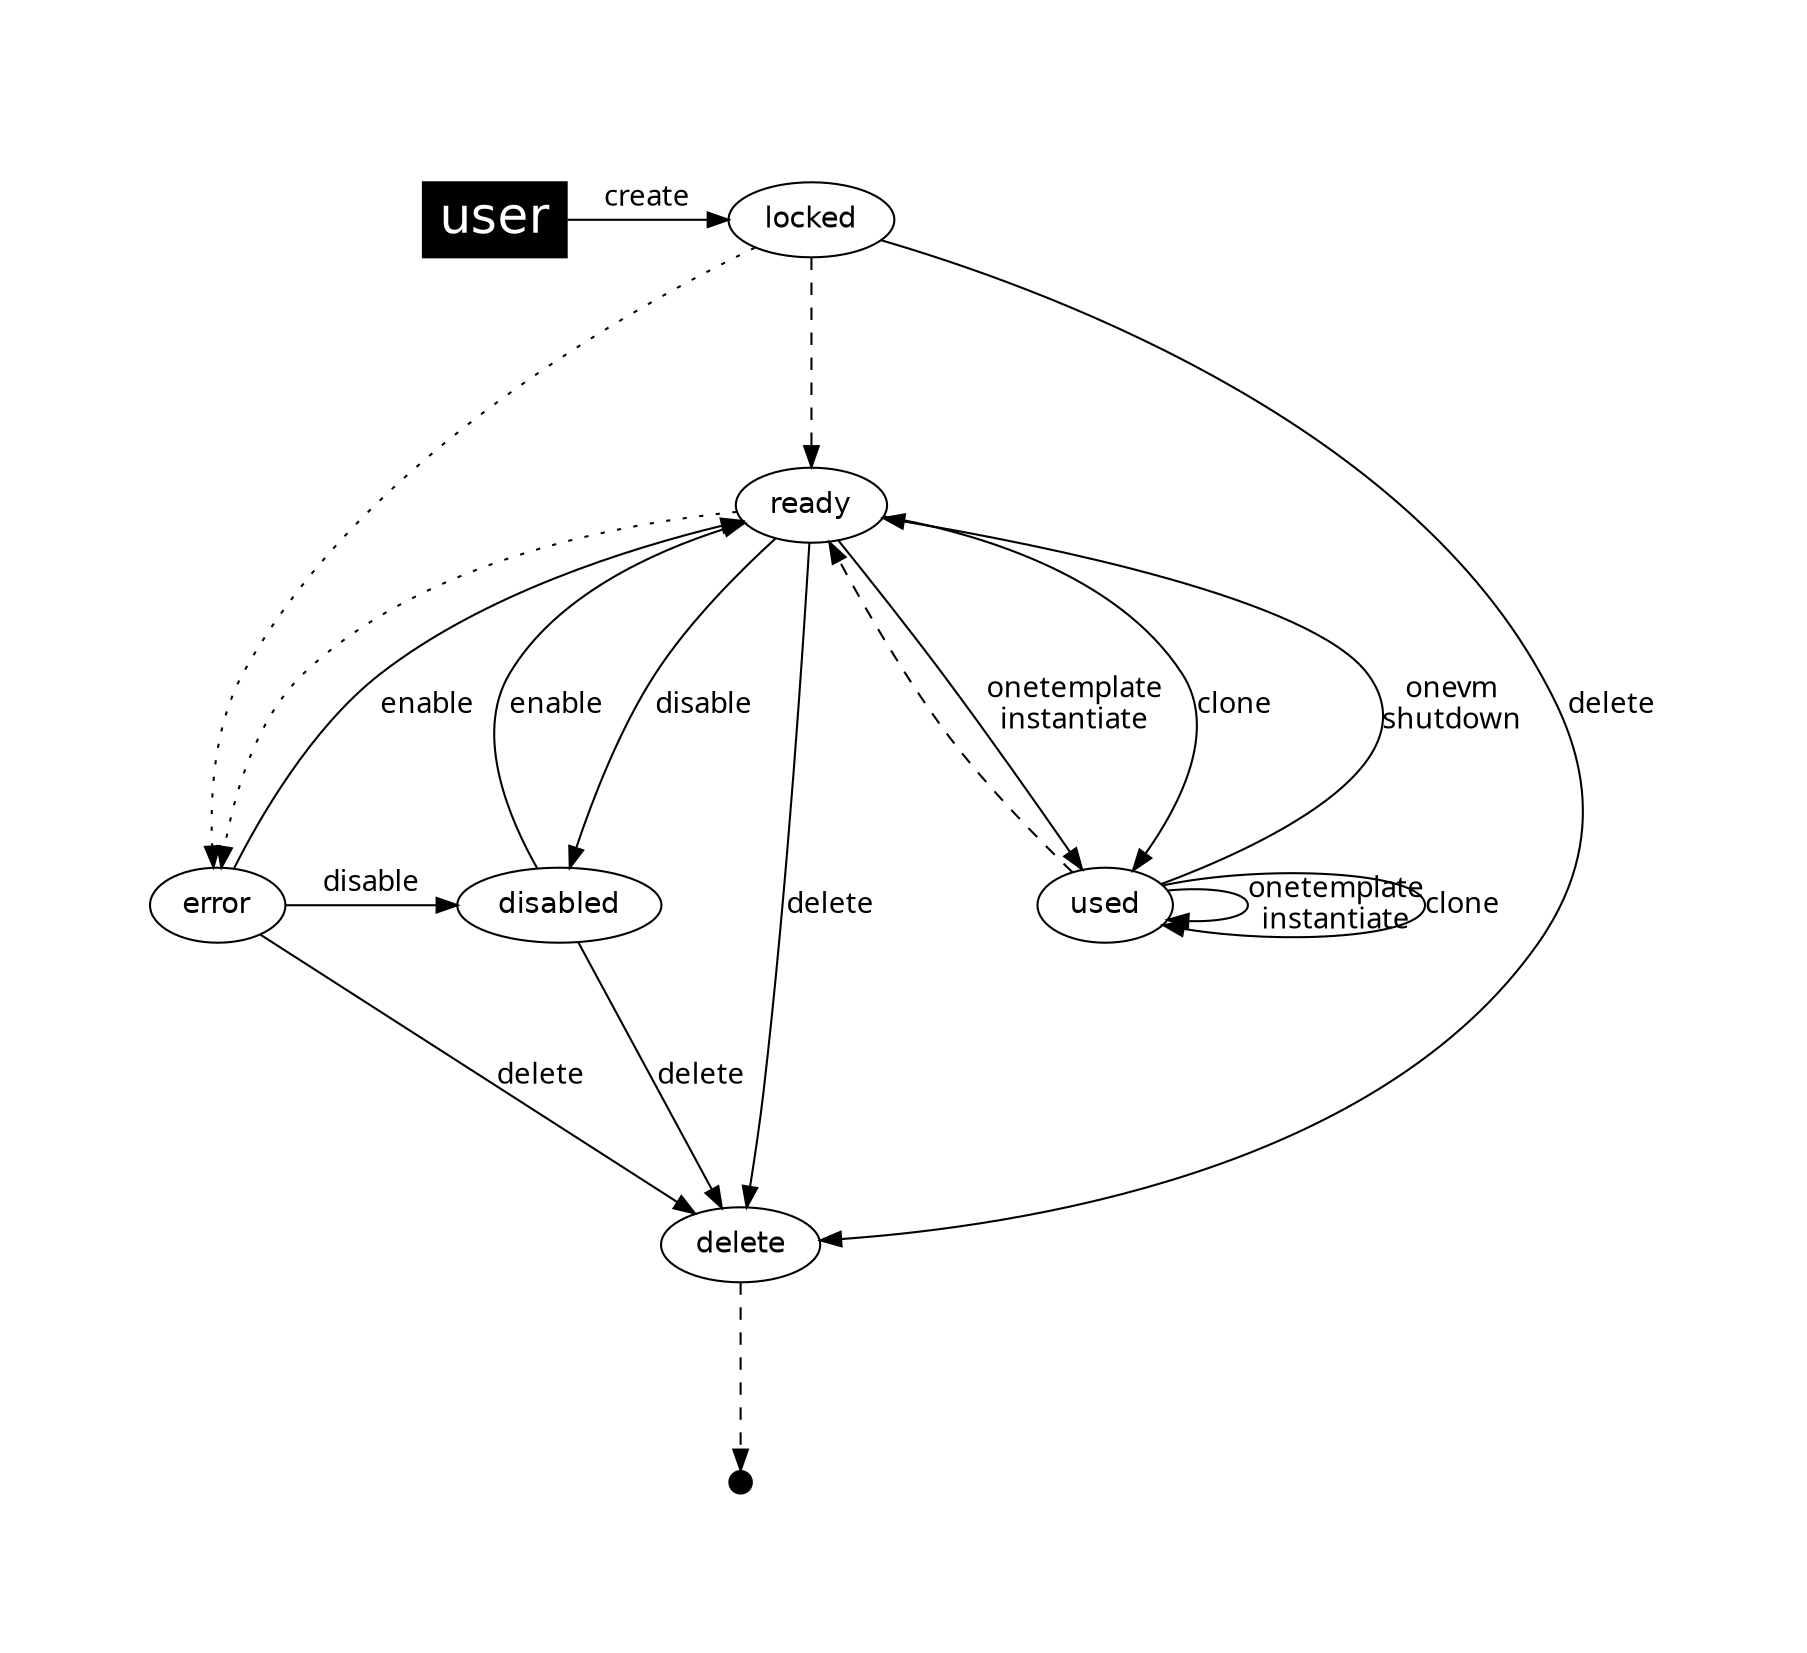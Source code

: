 

digraph OpenNebula {
    graph [
        nodesep= 0.5,
        ratio=1,
        pad=1,
    ];

    node [fontname="Helvetica"];
    edge [fontname="Menlo"];
    
    user [
        fillcolor="black",
        style="filled", shape="box",
        fontcolor="white", fontsize= "24.0"];

    end [ width=0.15, height=0.15, shape=point ];

#    subgraph { rank = min; user}
#    subgraph { rank = same; disabled; locked; color="white"}

#    subgraph { rank = min; user}
#    subgraph { rank = same; ready; color="white"}
#    subgraph { rank = same; used; disabled; color="white"}
#    subgraph { rank = same; delete; error; color="white"}
#    subgraph { rank = max; end; color="white"}


    subgraph { rank = min; user; locked}
    subgraph { rank = same; ready; color="white"}
#    subgraph { rank = same; used; color="white"}
    subgraph { rank = same; error; disabled; color="white"}
    subgraph { rank = same; delete; color="white"}
    subgraph { rank = max; end; color="white"}


#   create
    user        -> locked [label="create"];
    locked      -> ready [style="dashed"];

#   enable & disable
    ready       -> disabled [label="disable"];
    error       -> disabled [label="disable"];
    disabled    -> ready [label="enable"];
    error       -> ready [label="enable"];

#   template instantiate
    ready       -> used [label="onetemplate\ninstantiate"];
    used        -> ready [label="onevm\nshutdown"];
#### ^ persis, v non-persis
    used        -> used [label="onetemplate\ninstantiate"];

#   clone
#    ready       -> clone [label="clone"];
#    clone       -> ready [style="dashed"];
#### ^ persis, v non-persis
    ready       -> used [label="clone"];
    used        -> used [label="clone"];
    used        -> ready [style="dashed"];
####

#   delete
    ready       -> delete [label="delete"];
    disabled    -> delete [label="delete"];
    locked      -> delete [label="delete"];
    error       -> delete [label="delete"];
    delete      -> end [style="dashed"];

#   failures and misc.
    ready       -> error [style="dotted"];
    locked      -> error [style="dotted"];
}
